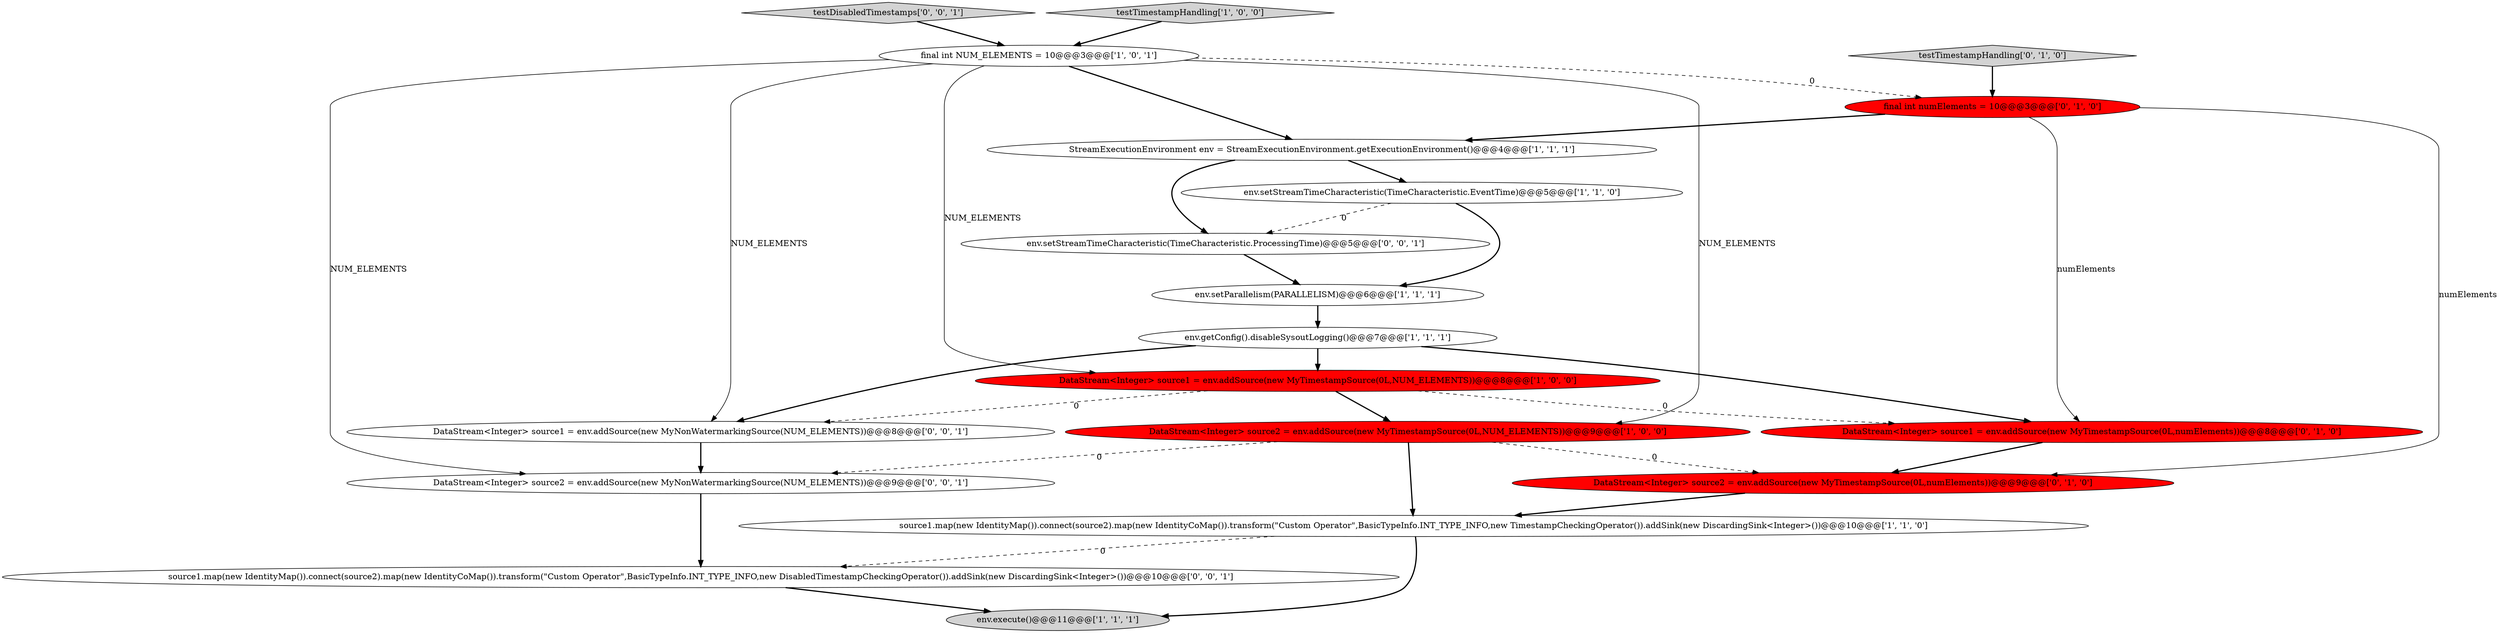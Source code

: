 digraph {
4 [style = filled, label = "env.execute()@@@11@@@['1', '1', '1']", fillcolor = lightgray, shape = ellipse image = "AAA0AAABBB1BBB"];
10 [style = filled, label = "final int numElements = 10@@@3@@@['0', '1', '0']", fillcolor = red, shape = ellipse image = "AAA1AAABBB2BBB"];
2 [style = filled, label = "env.setParallelism(PARALLELISM)@@@6@@@['1', '1', '1']", fillcolor = white, shape = ellipse image = "AAA0AAABBB1BBB"];
14 [style = filled, label = "env.setStreamTimeCharacteristic(TimeCharacteristic.ProcessingTime)@@@5@@@['0', '0', '1']", fillcolor = white, shape = ellipse image = "AAA0AAABBB3BBB"];
3 [style = filled, label = "env.getConfig().disableSysoutLogging()@@@7@@@['1', '1', '1']", fillcolor = white, shape = ellipse image = "AAA0AAABBB1BBB"];
17 [style = filled, label = "testDisabledTimestamps['0', '0', '1']", fillcolor = lightgray, shape = diamond image = "AAA0AAABBB3BBB"];
9 [style = filled, label = "DataStream<Integer> source2 = env.addSource(new MyTimestampSource(0L,NUM_ELEMENTS))@@@9@@@['1', '0', '0']", fillcolor = red, shape = ellipse image = "AAA1AAABBB1BBB"];
18 [style = filled, label = "source1.map(new IdentityMap()).connect(source2).map(new IdentityCoMap()).transform(\"Custom Operator\",BasicTypeInfo.INT_TYPE_INFO,new DisabledTimestampCheckingOperator()).addSink(new DiscardingSink<Integer>())@@@10@@@['0', '0', '1']", fillcolor = white, shape = ellipse image = "AAA0AAABBB3BBB"];
1 [style = filled, label = "DataStream<Integer> source1 = env.addSource(new MyTimestampSource(0L,NUM_ELEMENTS))@@@8@@@['1', '0', '0']", fillcolor = red, shape = ellipse image = "AAA1AAABBB1BBB"];
0 [style = filled, label = "StreamExecutionEnvironment env = StreamExecutionEnvironment.getExecutionEnvironment()@@@4@@@['1', '1', '1']", fillcolor = white, shape = ellipse image = "AAA0AAABBB1BBB"];
8 [style = filled, label = "testTimestampHandling['1', '0', '0']", fillcolor = lightgray, shape = diamond image = "AAA0AAABBB1BBB"];
12 [style = filled, label = "DataStream<Integer> source2 = env.addSource(new MyTimestampSource(0L,numElements))@@@9@@@['0', '1', '0']", fillcolor = red, shape = ellipse image = "AAA1AAABBB2BBB"];
5 [style = filled, label = "env.setStreamTimeCharacteristic(TimeCharacteristic.EventTime)@@@5@@@['1', '1', '0']", fillcolor = white, shape = ellipse image = "AAA0AAABBB1BBB"];
11 [style = filled, label = "DataStream<Integer> source1 = env.addSource(new MyTimestampSource(0L,numElements))@@@8@@@['0', '1', '0']", fillcolor = red, shape = ellipse image = "AAA1AAABBB2BBB"];
6 [style = filled, label = "final int NUM_ELEMENTS = 10@@@3@@@['1', '0', '1']", fillcolor = white, shape = ellipse image = "AAA0AAABBB1BBB"];
13 [style = filled, label = "testTimestampHandling['0', '1', '0']", fillcolor = lightgray, shape = diamond image = "AAA0AAABBB2BBB"];
16 [style = filled, label = "DataStream<Integer> source2 = env.addSource(new MyNonWatermarkingSource(NUM_ELEMENTS))@@@9@@@['0', '0', '1']", fillcolor = white, shape = ellipse image = "AAA0AAABBB3BBB"];
15 [style = filled, label = "DataStream<Integer> source1 = env.addSource(new MyNonWatermarkingSource(NUM_ELEMENTS))@@@8@@@['0', '0', '1']", fillcolor = white, shape = ellipse image = "AAA0AAABBB3BBB"];
7 [style = filled, label = "source1.map(new IdentityMap()).connect(source2).map(new IdentityCoMap()).transform(\"Custom Operator\",BasicTypeInfo.INT_TYPE_INFO,new TimestampCheckingOperator()).addSink(new DiscardingSink<Integer>())@@@10@@@['1', '1', '0']", fillcolor = white, shape = ellipse image = "AAA0AAABBB1BBB"];
10->11 [style = solid, label="numElements"];
13->10 [style = bold, label=""];
10->12 [style = solid, label="numElements"];
9->16 [style = dashed, label="0"];
16->18 [style = bold, label=""];
5->14 [style = dashed, label="0"];
7->18 [style = dashed, label="0"];
3->1 [style = bold, label=""];
17->6 [style = bold, label=""];
1->15 [style = dashed, label="0"];
2->3 [style = bold, label=""];
3->11 [style = bold, label=""];
6->9 [style = solid, label="NUM_ELEMENTS"];
8->6 [style = bold, label=""];
6->0 [style = bold, label=""];
11->12 [style = bold, label=""];
3->15 [style = bold, label=""];
7->4 [style = bold, label=""];
9->7 [style = bold, label=""];
15->16 [style = bold, label=""];
12->7 [style = bold, label=""];
1->9 [style = bold, label=""];
6->10 [style = dashed, label="0"];
5->2 [style = bold, label=""];
0->14 [style = bold, label=""];
18->4 [style = bold, label=""];
1->11 [style = dashed, label="0"];
6->15 [style = solid, label="NUM_ELEMENTS"];
10->0 [style = bold, label=""];
6->1 [style = solid, label="NUM_ELEMENTS"];
14->2 [style = bold, label=""];
9->12 [style = dashed, label="0"];
0->5 [style = bold, label=""];
6->16 [style = solid, label="NUM_ELEMENTS"];
}
